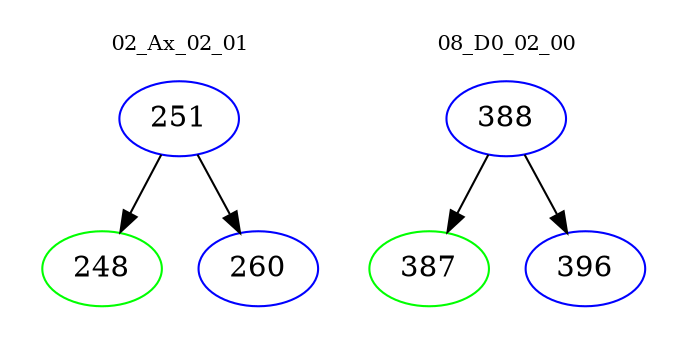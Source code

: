 digraph{
subgraph cluster_0 {
color = white
label = "02_Ax_02_01";
fontsize=10;
T0_251 [label="251", color="blue"]
T0_251 -> T0_248 [color="black"]
T0_248 [label="248", color="green"]
T0_251 -> T0_260 [color="black"]
T0_260 [label="260", color="blue"]
}
subgraph cluster_1 {
color = white
label = "08_D0_02_00";
fontsize=10;
T1_388 [label="388", color="blue"]
T1_388 -> T1_387 [color="black"]
T1_387 [label="387", color="green"]
T1_388 -> T1_396 [color="black"]
T1_396 [label="396", color="blue"]
}
}
